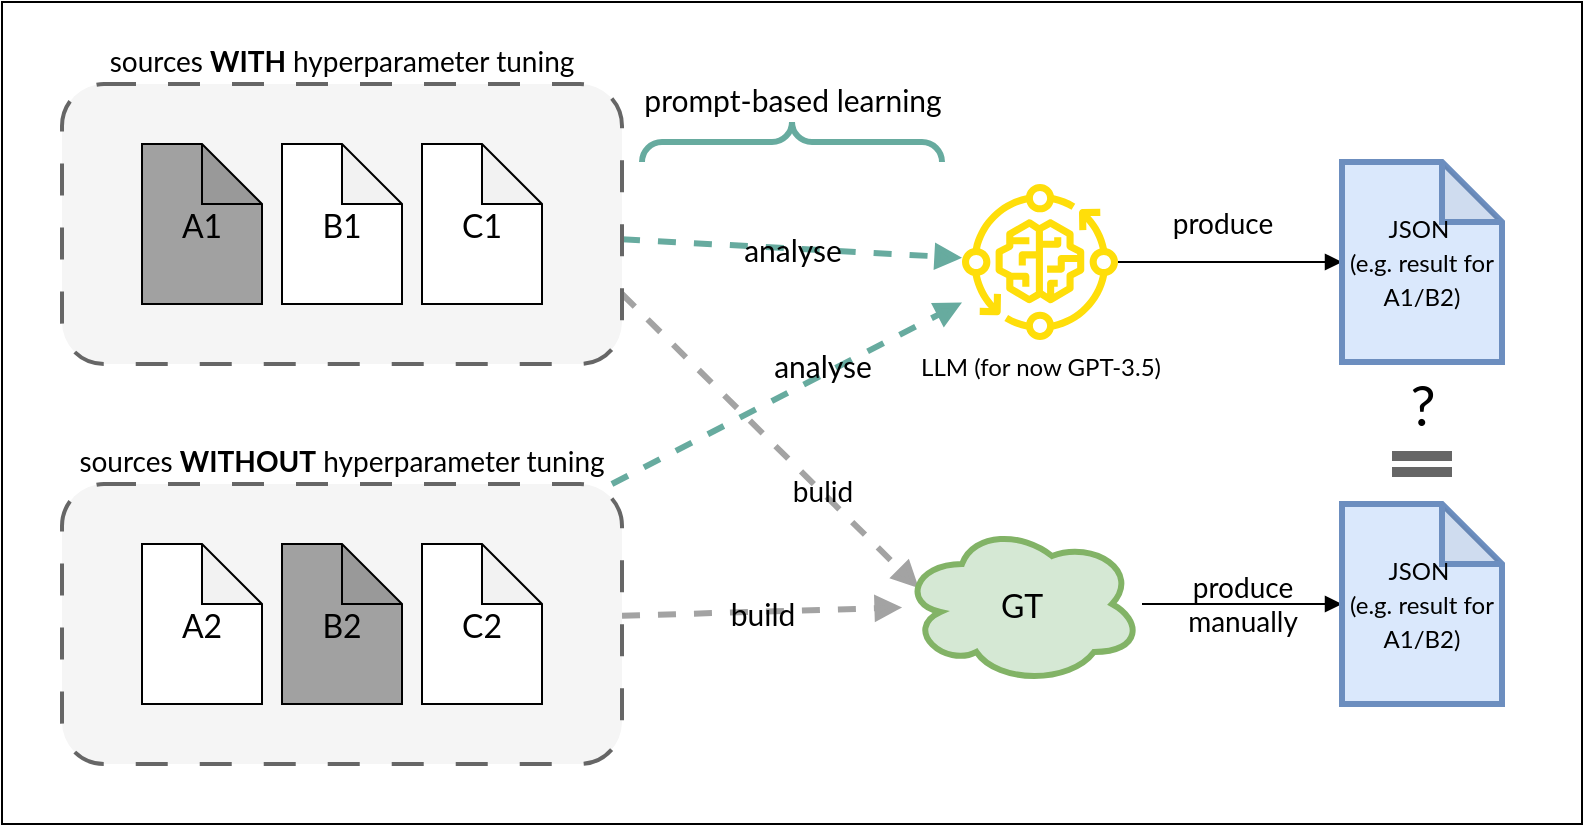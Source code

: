 <mxfile version="20.8.16" type="device"><diagram name="Seite-1" id="6Bds7IYr7QbVPvnOVdGf"><mxGraphModel dx="2245" dy="828" grid="1" gridSize="10" guides="1" tooltips="1" connect="1" arrows="1" fold="1" page="1" pageScale="1" pageWidth="827" pageHeight="1169" math="0" shadow="0"><root><mxCell id="0"/><mxCell id="1" parent="0"/><mxCell id="FIdvZ-oWbuRCd0_jKGST-1" value="" style="rounded=0;whiteSpace=wrap;html=1;labelBackgroundColor=none;fontColor=default;" vertex="1" parent="1"><mxGeometry x="-150" y="179" width="790" height="411" as="geometry"/></mxCell><mxCell id="Kdwr4-mpxniVCGAYUjhi-27" value="build" style="edgeStyle=none;rounded=0;orthogonalLoop=1;jettySize=auto;html=1;dashed=1;strokeColor=#A3A3A3;strokeWidth=3;fontFamily=Lato;fontSize=15;endArrow=block;endFill=1;labelBackgroundColor=none;" parent="1" source="Kdwr4-mpxniVCGAYUjhi-12" target="Kdwr4-mpxniVCGAYUjhi-1" edge="1"><mxGeometry relative="1" as="geometry"/></mxCell><mxCell id="Kdwr4-mpxniVCGAYUjhi-28" value="analyse" style="edgeStyle=none;rounded=0;orthogonalLoop=1;jettySize=auto;html=1;dashed=1;strokeColor=#67AB9F;strokeWidth=3;fontFamily=Lato;fontSize=15;endArrow=block;endFill=1;labelBackgroundColor=none;" parent="1" source="Kdwr4-mpxniVCGAYUjhi-12" target="Kdwr4-mpxniVCGAYUjhi-2" edge="1"><mxGeometry x="0.226" y="5" relative="1" as="geometry"><mxPoint as="offset"/></mxGeometry></mxCell><mxCell id="Kdwr4-mpxniVCGAYUjhi-12" value="&lt;span style=&quot;font-family: Lato; font-size: 14px; font-style: normal; font-variant-ligatures: normal; font-variant-caps: normal; font-weight: 400; letter-spacing: normal; orphans: 2; text-align: center; text-indent: 0px; text-transform: none; widows: 2; word-spacing: 0px; -webkit-text-stroke-width: 0px; text-decoration-thickness: initial; text-decoration-style: initial; text-decoration-color: initial; float: none; display: inline !important;&quot;&gt;sources &lt;/span&gt;&lt;span style=&quot;font-family: Lato; font-size: 14px; font-style: normal; font-variant-ligatures: normal; font-variant-caps: normal; letter-spacing: normal; orphans: 2; text-align: center; text-indent: 0px; text-transform: none; widows: 2; word-spacing: 0px; -webkit-text-stroke-width: 0px; text-decoration-thickness: initial; text-decoration-style: initial; text-decoration-color: initial; float: none; display: inline !important;&quot;&gt;&lt;b style=&quot;font-size: 14px;&quot;&gt;WITHOUT&lt;/b&gt;&lt;/span&gt;&lt;span style=&quot;font-family: Lato; font-size: 14px; font-style: normal; font-variant-ligatures: normal; font-variant-caps: normal; font-weight: 400; letter-spacing: normal; orphans: 2; text-align: center; text-indent: 0px; text-transform: none; widows: 2; word-spacing: 0px; -webkit-text-stroke-width: 0px; text-decoration-thickness: initial; text-decoration-style: initial; text-decoration-color: initial; float: none; display: inline !important;&quot;&gt; hyperparameter tuning&lt;/span&gt;" style="rounded=1;whiteSpace=wrap;html=1;fontFamily=Lato;fontSize=14;fillColor=#f5f5f5;fontColor=default;strokeColor=#666666;dashed=1;dashPattern=8 8;strokeWidth=2;labelPosition=center;verticalLabelPosition=top;align=center;verticalAlign=bottom;" parent="1" vertex="1"><mxGeometry x="-120" y="420" width="280" height="140" as="geometry"/></mxCell><mxCell id="Kdwr4-mpxniVCGAYUjhi-16" value="bulid" style="rounded=0;orthogonalLoop=1;jettySize=auto;html=1;entryX=0.07;entryY=0.4;entryDx=0;entryDy=0;entryPerimeter=0;fontFamily=Lato;fontSize=14;endArrow=block;endFill=1;exitX=1;exitY=0.75;exitDx=0;exitDy=0;strokeColor=#A3A3A3;strokeWidth=3;dashed=1;labelBackgroundColor=none;" parent="1" source="Kdwr4-mpxniVCGAYUjhi-10" target="Kdwr4-mpxniVCGAYUjhi-1" edge="1"><mxGeometry x="0.344" relative="1" as="geometry"><mxPoint as="offset"/></mxGeometry></mxCell><mxCell id="Kdwr4-mpxniVCGAYUjhi-29" value="analyse" style="edgeStyle=none;rounded=0;orthogonalLoop=1;jettySize=auto;html=1;dashed=1;strokeColor=#67AB9F;strokeWidth=3;fontFamily=Lato;fontSize=15;endArrow=block;endFill=1;labelBackgroundColor=none;" parent="1" source="Kdwr4-mpxniVCGAYUjhi-10" target="Kdwr4-mpxniVCGAYUjhi-2" edge="1"><mxGeometry relative="1" as="geometry"/></mxCell><mxCell id="Kdwr4-mpxniVCGAYUjhi-10" value="sources &lt;b&gt;WITH &lt;/b&gt;hyperparameter tuning" style="rounded=1;whiteSpace=wrap;html=1;fontFamily=Lato;fontSize=14;fillColor=#f5f5f5;fontColor=default;strokeColor=#666666;dashed=1;dashPattern=8 8;strokeWidth=2;labelPosition=center;verticalLabelPosition=top;align=center;verticalAlign=bottom;" parent="1" vertex="1"><mxGeometry x="-120" y="220" width="280" height="140" as="geometry"/></mxCell><mxCell id="Kdwr4-mpxniVCGAYUjhi-25" value="produce &lt;br&gt;manually" style="edgeStyle=orthogonalEdgeStyle;rounded=0;orthogonalLoop=1;jettySize=auto;html=1;fontFamily=Lato;fontSize=14;endArrow=block;endFill=1;labelBackgroundColor=none;" parent="1" source="Kdwr4-mpxniVCGAYUjhi-1" target="Kdwr4-mpxniVCGAYUjhi-24" edge="1"><mxGeometry relative="1" as="geometry"/></mxCell><mxCell id="Kdwr4-mpxniVCGAYUjhi-1" value="GT" style="ellipse;shape=cloud;whiteSpace=wrap;html=1;fontFamily=Lato;fontSize=16;fillColor=#d5e8d4;strokeColor=#82b366;strokeWidth=3;" parent="1" vertex="1"><mxGeometry x="300" y="440" width="120" height="80" as="geometry"/></mxCell><mxCell id="Kdwr4-mpxniVCGAYUjhi-21" value="produce" style="edgeStyle=orthogonalEdgeStyle;rounded=0;orthogonalLoop=1;jettySize=auto;html=1;entryX=0;entryY=0.5;entryDx=0;entryDy=0;entryPerimeter=0;fontFamily=Lato;fontSize=14;endArrow=block;endFill=1;labelBackgroundColor=none;" parent="1" source="Kdwr4-mpxniVCGAYUjhi-2" target="Kdwr4-mpxniVCGAYUjhi-20" edge="1"><mxGeometry x="-0.071" y="19" relative="1" as="geometry"><mxPoint as="offset"/></mxGeometry></mxCell><mxCell id="Kdwr4-mpxniVCGAYUjhi-2" value="LLM (for now GPT-3.5)" style="sketch=0;outlineConnect=0;fillColor=#FFDE0A;strokeColor=#d6b656;dashed=0;verticalLabelPosition=bottom;verticalAlign=top;align=center;html=1;fontSize=12;fontStyle=0;aspect=fixed;pointerEvents=1;shape=mxgraph.aws4.iot_greengrass_component_machine_learning;fontFamily=Lato;" parent="1" vertex="1"><mxGeometry x="330" y="270" width="78" height="78" as="geometry"/></mxCell><mxCell id="Kdwr4-mpxniVCGAYUjhi-3" value="B1" style="shape=note;whiteSpace=wrap;html=1;backgroundOutline=1;darkOpacity=0.05;fontFamily=Lato;fontSize=16;" parent="1" vertex="1"><mxGeometry x="-10" y="250" width="60" height="80" as="geometry"/></mxCell><mxCell id="Kdwr4-mpxniVCGAYUjhi-5" value="A1" style="shape=note;whiteSpace=wrap;html=1;backgroundOutline=1;darkOpacity=0.05;fontFamily=Lato;fontSize=16;fillColor=#A1A1A1;" parent="1" vertex="1"><mxGeometry x="-80" y="250" width="60" height="80" as="geometry"/></mxCell><mxCell id="Kdwr4-mpxniVCGAYUjhi-6" value="C1" style="shape=note;whiteSpace=wrap;html=1;backgroundOutline=1;darkOpacity=0.05;fontFamily=Lato;fontSize=16;" parent="1" vertex="1"><mxGeometry x="60" y="250" width="60" height="80" as="geometry"/></mxCell><mxCell id="Kdwr4-mpxniVCGAYUjhi-7" value="B2" style="shape=note;whiteSpace=wrap;html=1;backgroundOutline=1;darkOpacity=0.05;fontFamily=Lato;fontSize=16;fillColor=#A1A1A1;" parent="1" vertex="1"><mxGeometry x="-10" y="450" width="60" height="80" as="geometry"/></mxCell><mxCell id="Kdwr4-mpxniVCGAYUjhi-8" value="A2" style="shape=note;whiteSpace=wrap;html=1;backgroundOutline=1;darkOpacity=0.05;fontFamily=Lato;fontSize=16;" parent="1" vertex="1"><mxGeometry x="-80" y="450" width="60" height="80" as="geometry"/></mxCell><mxCell id="Kdwr4-mpxniVCGAYUjhi-9" value="C2" style="shape=note;whiteSpace=wrap;html=1;backgroundOutline=1;darkOpacity=0.05;fontFamily=Lato;fontSize=16;" parent="1" vertex="1"><mxGeometry x="60" y="450" width="60" height="80" as="geometry"/></mxCell><mxCell id="Kdwr4-mpxniVCGAYUjhi-20" value="&lt;font style=&quot;font-size: 12px;&quot;&gt;JSON&amp;nbsp; &lt;br&gt;(e.g. result for A1/B2)&lt;/font&gt;" style="shape=note;whiteSpace=wrap;html=1;backgroundOutline=1;darkOpacity=0.05;strokeWidth=3;fontFamily=Lato;fontSize=14;fillColor=#dae8fc;strokeColor=#6c8ebf;" parent="1" vertex="1"><mxGeometry x="520" y="259" width="80" height="100" as="geometry"/></mxCell><mxCell id="Kdwr4-mpxniVCGAYUjhi-24" value="&lt;font style=&quot;font-size: 12px;&quot;&gt;JSON&amp;nbsp; &lt;br&gt;(e.g. result for A1/B2)&lt;/font&gt;" style="shape=note;whiteSpace=wrap;html=1;backgroundOutline=1;darkOpacity=0.05;strokeWidth=3;fontFamily=Lato;fontSize=14;fillColor=#dae8fc;strokeColor=#6c8ebf;" parent="1" vertex="1"><mxGeometry x="520" y="430" width="80" height="100" as="geometry"/></mxCell><mxCell id="Kdwr4-mpxniVCGAYUjhi-30" value="prompt-based learning" style="verticalLabelPosition=top;shadow=0;dashed=0;align=center;html=1;verticalAlign=bottom;strokeWidth=3;shape=mxgraph.mockup.markup.curlyBrace;strokeColor=#67AB9F;fontFamily=Lato;fontSize=15;fillColor=#67AB9F;labelPosition=center;" parent="1" vertex="1"><mxGeometry x="170" y="239" width="150" height="20" as="geometry"/></mxCell><mxCell id="Kdwr4-mpxniVCGAYUjhi-31" value="?" style="shape=link;html=1;rounded=0;strokeColor=#666666;strokeWidth=5;fontFamily=Lato;fontSize=28;endArrow=block;endFill=1;fillColor=#f5f5f5;labelBackgroundColor=none;" parent="1" edge="1"><mxGeometry y="30" width="100" relative="1" as="geometry"><mxPoint x="545" y="410" as="sourcePoint"/><mxPoint x="575" y="410" as="targetPoint"/><mxPoint as="offset"/></mxGeometry></mxCell></root></mxGraphModel></diagram></mxfile>